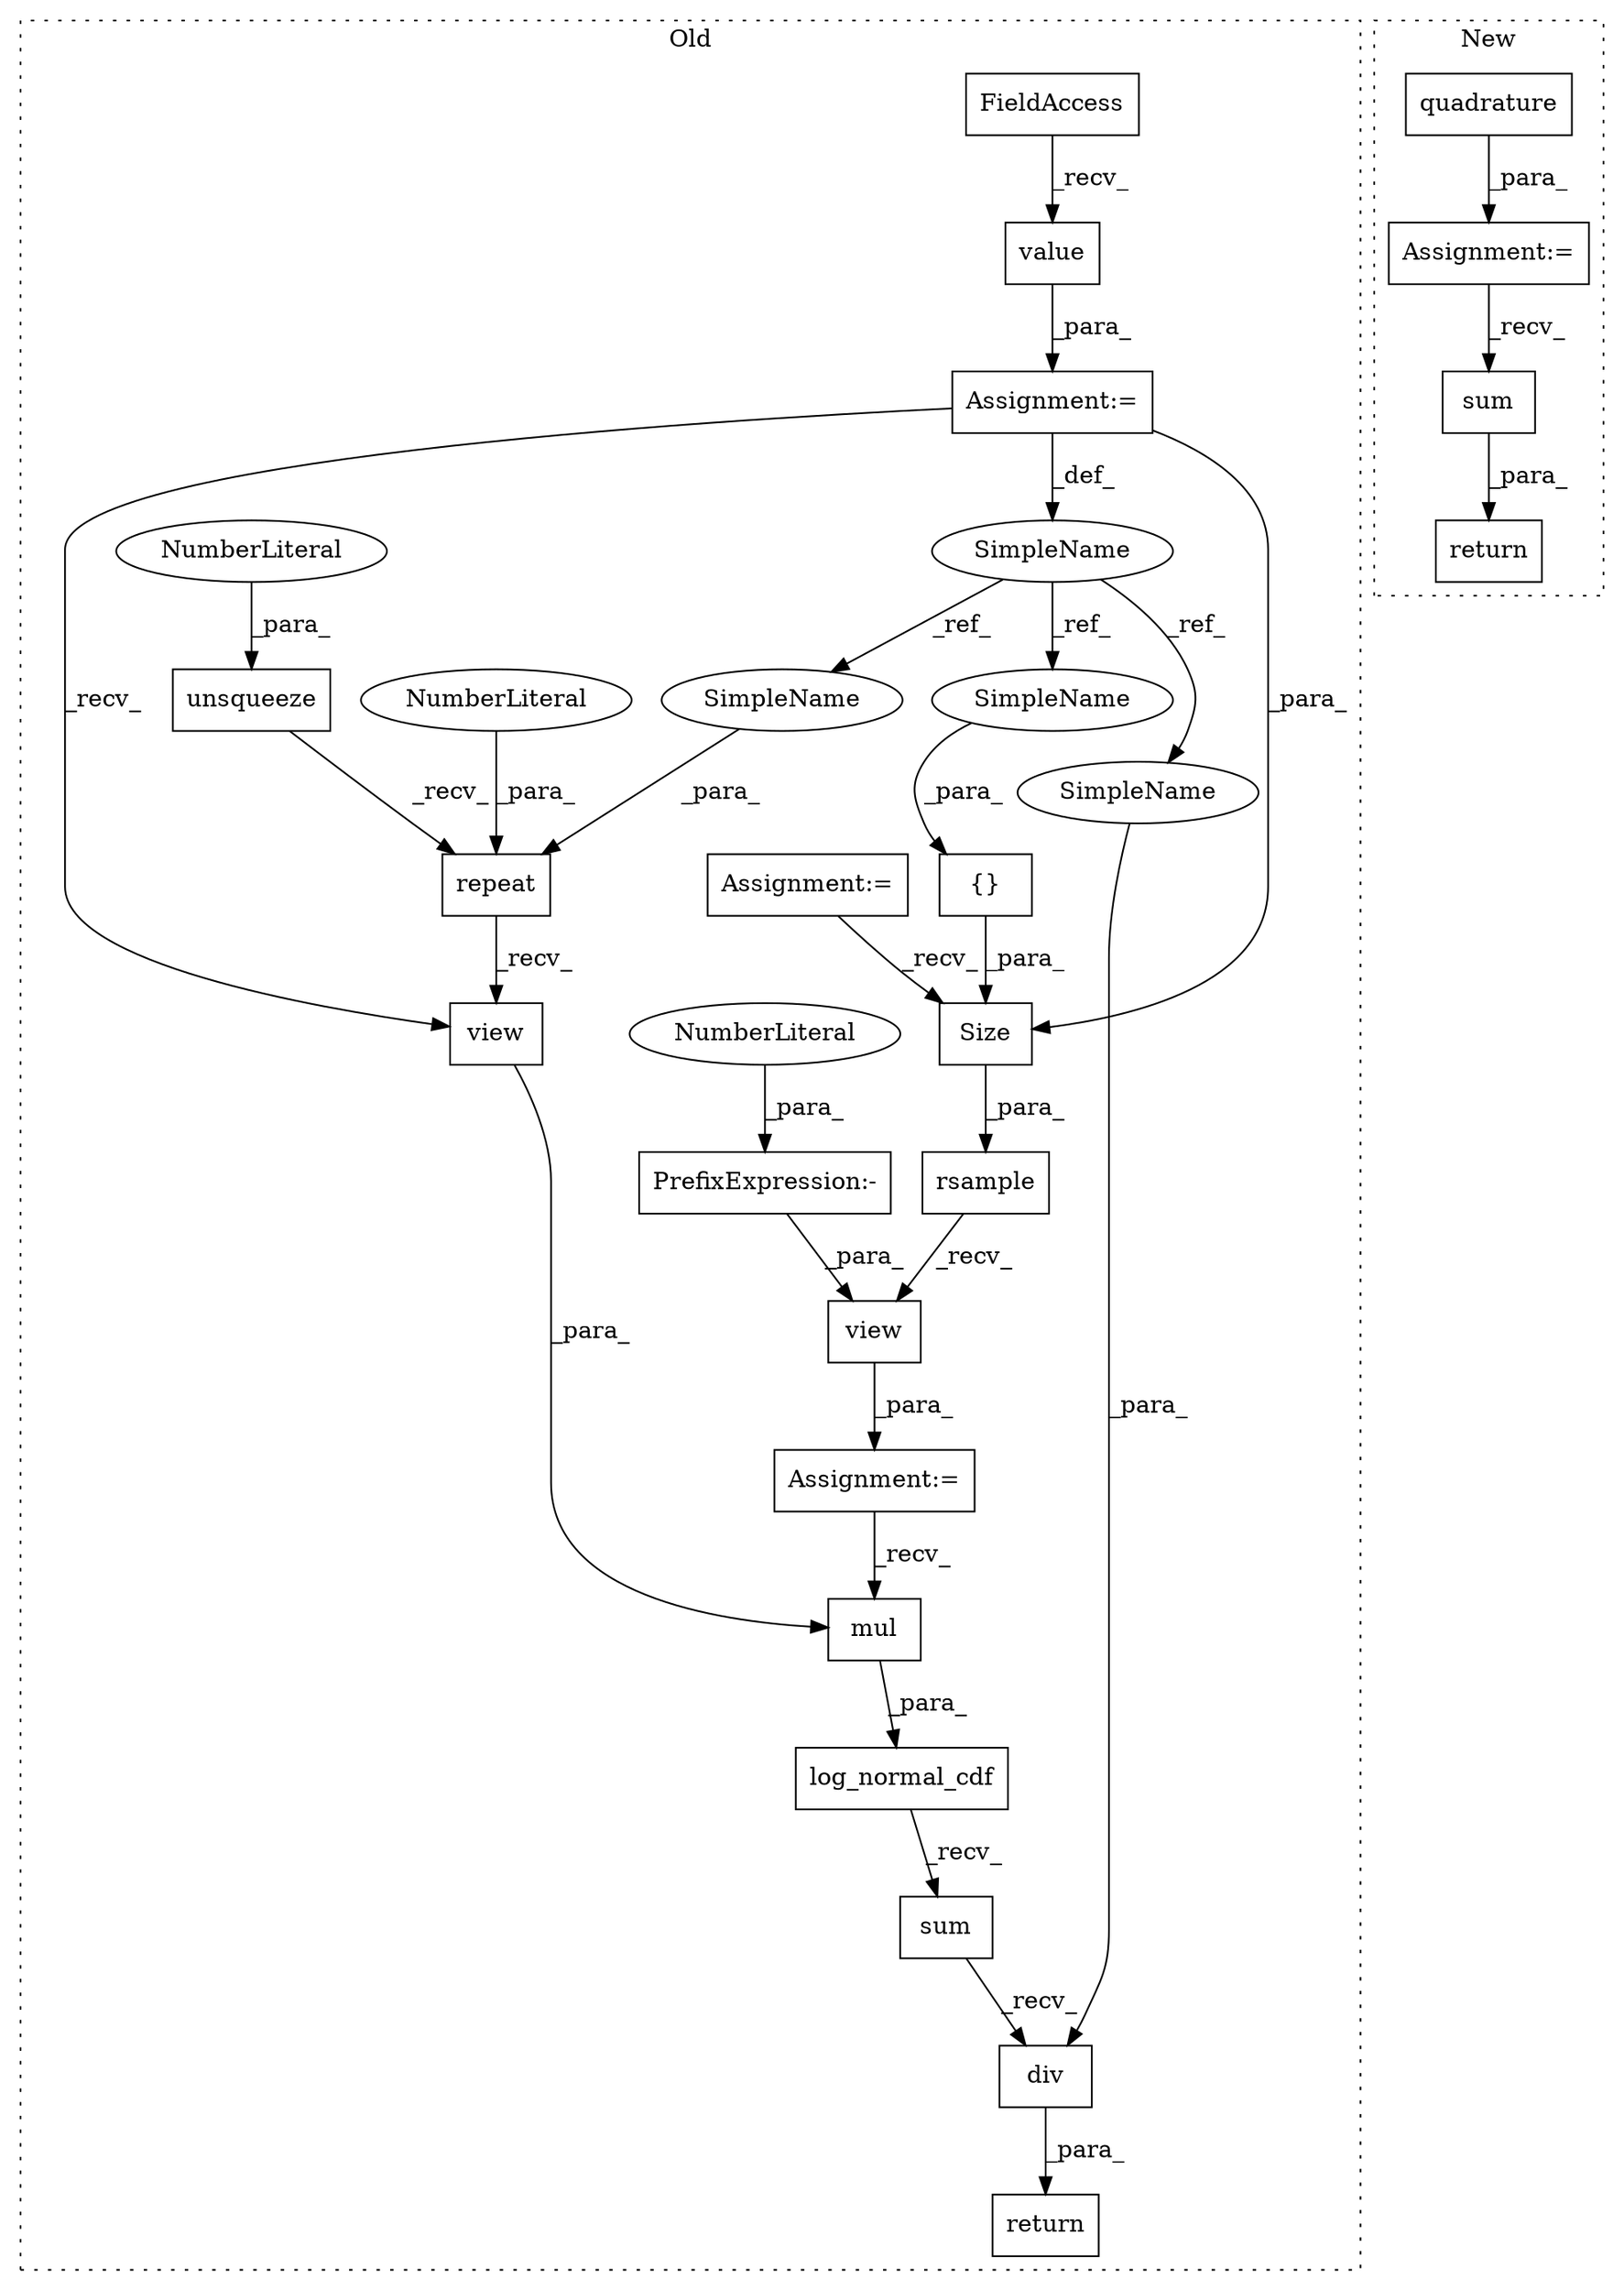 digraph G {
subgraph cluster0 {
1 [label="repeat" a="32" s="1168,1188" l="7,1" shape="box"];
3 [label="NumberLiteral" a="34" s="1187" l="1" shape="ellipse"];
5 [label="unsqueeze" a="32" s="1155,1166" l="10,1" shape="box"];
6 [label="div" a="32" s="1253,1268" l="4,1" shape="box"];
8 [label="NumberLiteral" a="34" s="1165" l="1" shape="ellipse"];
9 [label="rsample" a="32" s="1083,1125" l="8,1" shape="box"];
10 [label="view" a="32" s="1190,1197" l="5,1" shape="box"];
11 [label="{}" a="4" s="1111,1123" l="1,1" shape="box"];
12 [label="view" a="32" s="1127,1134" l="5,1" shape="box"];
13 [label="mul" a="32" s="1234,1244" l="4,1" shape="box"];
14 [label="Size" a="32" s="1097,1124" l="5,1" shape="box"];
15 [label="SimpleName" a="42" s="1006" l="11" shape="ellipse"];
16 [label="sum" a="32" s="1247" l="5" shape="box"];
17 [label="PrefixExpression:-" a="38" s="1132" l="1" shape="box"];
18 [label="NumberLiteral" a="34" s="1133" l="1" shape="ellipse"];
19 [label="Assignment:=" a="7" s="1070" l="1" shape="box"];
20 [label="Assignment:=" a="7" s="941" l="5" shape="box"];
21 [label="Assignment:=" a="7" s="1017" l="1" shape="box"];
22 [label="value" a="32" s="1050" l="7" shape="box"];
23 [label="FieldAccess" a="22" s="1018" l="31" shape="box"];
24 [label="log_normal_cdf" a="32" s="1211,1245" l="15,1" shape="box"];
26 [label="return" a="41" s="1204" l="7" shape="box"];
27 [label="SimpleName" a="42" s="1175" l="11" shape="ellipse"];
28 [label="SimpleName" a="42" s="1112" l="11" shape="ellipse"];
29 [label="SimpleName" a="42" s="1257" l="11" shape="ellipse"];
label = "Old";
style="dotted";
}
subgraph cluster1 {
2 [label="sum" a="32" s="1260" l="5" shape="box"];
4 [label="Assignment:=" a="7" s="1198" l="1" shape="box"];
7 [label="quadrature" a="32" s="1204,1242" l="11,1" shape="box"];
25 [label="return" a="41" s="1249" l="7" shape="box"];
label = "New";
style="dotted";
}
1 -> 10 [label="_recv_"];
2 -> 25 [label="_para_"];
3 -> 1 [label="_para_"];
4 -> 2 [label="_recv_"];
5 -> 1 [label="_recv_"];
6 -> 26 [label="_para_"];
7 -> 4 [label="_para_"];
8 -> 5 [label="_para_"];
9 -> 12 [label="_recv_"];
10 -> 13 [label="_para_"];
11 -> 14 [label="_para_"];
12 -> 19 [label="_para_"];
13 -> 24 [label="_para_"];
14 -> 9 [label="_para_"];
15 -> 28 [label="_ref_"];
15 -> 29 [label="_ref_"];
15 -> 27 [label="_ref_"];
16 -> 6 [label="_recv_"];
17 -> 12 [label="_para_"];
18 -> 17 [label="_para_"];
19 -> 13 [label="_recv_"];
20 -> 14 [label="_recv_"];
21 -> 14 [label="_para_"];
21 -> 10 [label="_recv_"];
21 -> 15 [label="_def_"];
22 -> 21 [label="_para_"];
23 -> 22 [label="_recv_"];
24 -> 16 [label="_recv_"];
27 -> 1 [label="_para_"];
28 -> 11 [label="_para_"];
29 -> 6 [label="_para_"];
}